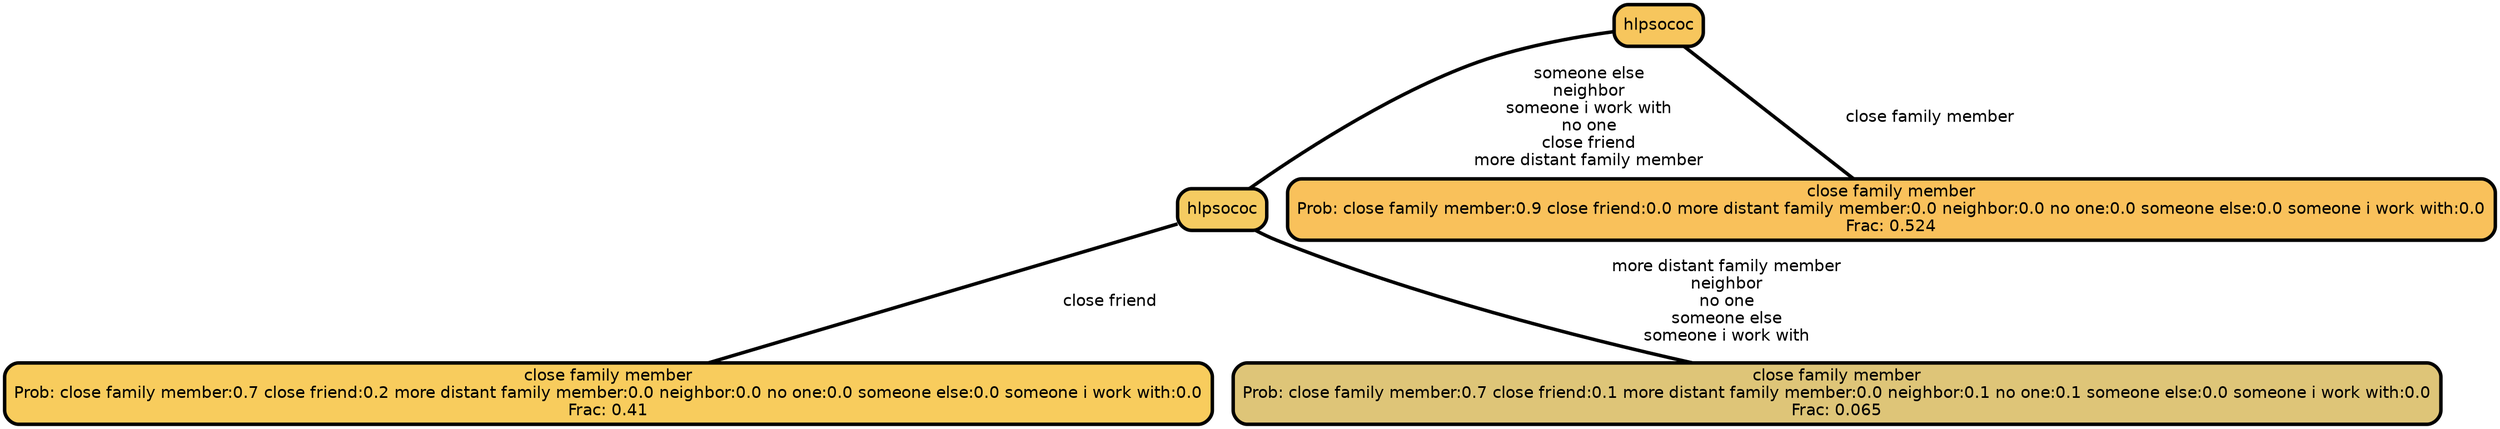 graph Tree {
node [shape=box, style="filled, rounded",color="black",penwidth="3",fontcolor="black",                 fontname=helvetica] ;
graph [ranksep="0 equally", splines=straight,                 bgcolor=transparent, dpi=200] ;
edge [fontname=helvetica, color=black] ;
0 [label="close family member
Prob: close family member:0.7 close friend:0.2 more distant family member:0.0 neighbor:0.0 no one:0.0 someone else:0.0 someone i work with:0.0
Frac: 0.41", fillcolor="#f8cc5d"] ;
1 [label="hlpsococ", fillcolor="#f5cb61"] ;
2 [label="close family member
Prob: close family member:0.7 close friend:0.1 more distant family member:0.0 neighbor:0.1 no one:0.1 someone else:0.0 someone i work with:0.0
Frac: 0.065", fillcolor="#dec578"] ;
3 [label="hlpsococ", fillcolor="#f7c65d"] ;
4 [label="close family member
Prob: close family member:0.9 close friend:0.0 more distant family member:0.0 neighbor:0.0 no one:0.0 someone else:0.0 someone i work with:0.0
Frac: 0.524", fillcolor="#f9c15b"] ;
1 -- 0 [label=" close friend",penwidth=3] ;
1 -- 2 [label=" more distant family member\n neighbor\n no one\n someone else\n someone i work with",penwidth=3] ;
3 -- 1 [label=" someone else\n neighbor\n someone i work with\n no one\n close friend\n more distant family member",penwidth=3] ;
3 -- 4 [label=" close family member",penwidth=3] ;
{rank = same;}}